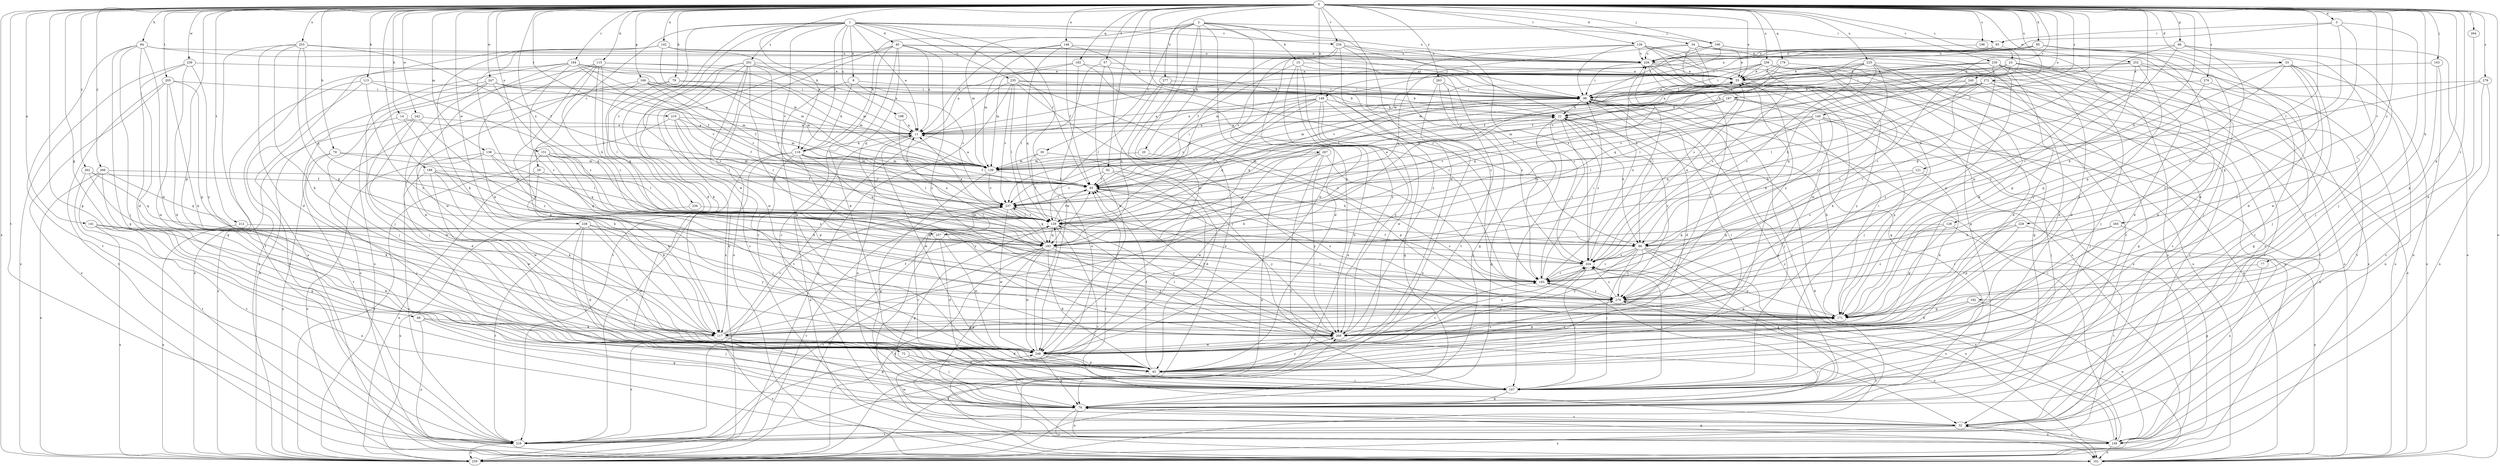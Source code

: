 strict digraph  {
0;
1;
2;
3;
8;
11;
14;
15;
20;
21;
23;
29;
30;
32;
33;
34;
40;
43;
55;
57;
65;
66;
68;
72;
76;
77;
78;
79;
84;
85;
86;
92;
93;
96;
103;
106;
107;
113;
115;
116;
117;
121;
126;
128;
129;
138;
139;
140;
141;
142;
146;
148;
149;
151;
161;
166;
171;
179;
182;
183;
184;
187;
188;
192;
193;
196;
198;
201;
204;
205;
210;
212;
216;
225;
226;
228;
230;
234;
235;
236;
237;
238;
239;
240;
242;
247;
248;
252;
253;
256;
257;
259;
262;
263;
264;
265;
266;
267;
269;
272;
276;
277;
278;
279;
0 -> 3  [label=a];
0 -> 14  [label=b];
0 -> 23  [label=c];
0 -> 33  [label=d];
0 -> 34  [label=d];
0 -> 55  [label=e];
0 -> 57  [label=f];
0 -> 65  [label=f];
0 -> 66  [label=g];
0 -> 68  [label=g];
0 -> 72  [label=g];
0 -> 76  [label=g];
0 -> 77  [label=h];
0 -> 78  [label=h];
0 -> 79  [label=h];
0 -> 84  [label=h];
0 -> 85  [label=h];
0 -> 86  [label=h];
0 -> 92  [label=i];
0 -> 103  [label=j];
0 -> 106  [label=j];
0 -> 113  [label=k];
0 -> 115  [label=k];
0 -> 116  [label=k];
0 -> 121  [label=l];
0 -> 126  [label=l];
0 -> 128  [label=l];
0 -> 138  [label=m];
0 -> 140  [label=n];
0 -> 141  [label=n];
0 -> 142  [label=n];
0 -> 146  [label=n];
0 -> 148  [label=n];
0 -> 151  [label=o];
0 -> 161  [label=o];
0 -> 166  [label=p];
0 -> 171  [label=p];
0 -> 179  [label=q];
0 -> 182  [label=q];
0 -> 184  [label=r];
0 -> 187  [label=r];
0 -> 188  [label=r];
0 -> 192  [label=r];
0 -> 193  [label=r];
0 -> 196  [label=s];
0 -> 205  [label=t];
0 -> 210  [label=t];
0 -> 212  [label=t];
0 -> 216  [label=t];
0 -> 225  [label=u];
0 -> 228  [label=v];
0 -> 230  [label=v];
0 -> 234  [label=v];
0 -> 238  [label=w];
0 -> 239  [label=w];
0 -> 240  [label=w];
0 -> 242  [label=w];
0 -> 247  [label=w];
0 -> 248  [label=w];
0 -> 252  [label=x];
0 -> 253  [label=x];
0 -> 256  [label=x];
0 -> 257  [label=x];
0 -> 259  [label=x];
0 -> 262  [label=y];
0 -> 263  [label=y];
0 -> 264  [label=y];
0 -> 265  [label=y];
0 -> 266  [label=y];
0 -> 272  [label=z];
0 -> 276  [label=z];
0 -> 277  [label=z];
0 -> 278  [label=z];
1 -> 8  [label=a];
1 -> 11  [label=a];
1 -> 29  [label=c];
1 -> 40  [label=d];
1 -> 43  [label=d];
1 -> 65  [label=f];
1 -> 106  [label=j];
1 -> 116  [label=k];
1 -> 161  [label=o];
1 -> 198  [label=s];
1 -> 201  [label=s];
1 -> 226  [label=u];
1 -> 234  [label=v];
1 -> 235  [label=v];
1 -> 236  [label=v];
1 -> 237  [label=v];
1 -> 248  [label=w];
2 -> 15  [label=b];
2 -> 20  [label=b];
2 -> 30  [label=c];
2 -> 93  [label=i];
2 -> 116  [label=k];
2 -> 139  [label=m];
2 -> 204  [label=s];
2 -> 248  [label=w];
2 -> 259  [label=x];
2 -> 267  [label=y];
2 -> 269  [label=y];
3 -> 93  [label=i];
3 -> 107  [label=j];
3 -> 148  [label=n];
3 -> 171  [label=p];
3 -> 279  [label=z];
8 -> 96  [label=i];
8 -> 116  [label=k];
8 -> 237  [label=v];
8 -> 248  [label=w];
11 -> 116  [label=k];
11 -> 248  [label=w];
14 -> 11  [label=a];
14 -> 171  [label=p];
14 -> 259  [label=x];
15 -> 43  [label=d];
15 -> 55  [label=e];
15 -> 129  [label=l];
15 -> 149  [label=n];
15 -> 204  [label=s];
15 -> 269  [label=y];
20 -> 139  [label=m];
20 -> 171  [label=p];
21 -> 11  [label=a];
21 -> 76  [label=g];
21 -> 86  [label=h];
21 -> 107  [label=j];
21 -> 193  [label=r];
21 -> 204  [label=s];
21 -> 279  [label=z];
23 -> 21  [label=b];
23 -> 32  [label=c];
23 -> 43  [label=d];
23 -> 55  [label=e];
23 -> 96  [label=i];
23 -> 183  [label=q];
23 -> 216  [label=t];
29 -> 65  [label=f];
29 -> 117  [label=k];
29 -> 259  [label=x];
30 -> 43  [label=d];
30 -> 129  [label=l];
30 -> 139  [label=m];
32 -> 65  [label=f];
32 -> 149  [label=n];
32 -> 216  [label=t];
32 -> 248  [label=w];
32 -> 259  [label=x];
33 -> 55  [label=e];
33 -> 107  [label=j];
33 -> 161  [label=o];
33 -> 171  [label=p];
33 -> 248  [label=w];
33 -> 269  [label=y];
33 -> 279  [label=z];
34 -> 32  [label=c];
34 -> 55  [label=e];
34 -> 117  [label=k];
34 -> 183  [label=q];
34 -> 226  [label=u];
34 -> 259  [label=x];
34 -> 269  [label=y];
40 -> 11  [label=a];
40 -> 32  [label=c];
40 -> 43  [label=d];
40 -> 96  [label=i];
40 -> 161  [label=o];
40 -> 183  [label=q];
40 -> 226  [label=u];
40 -> 259  [label=x];
40 -> 269  [label=y];
43 -> 65  [label=f];
43 -> 96  [label=i];
43 -> 107  [label=j];
43 -> 269  [label=y];
55 -> 96  [label=i];
55 -> 107  [label=j];
55 -> 117  [label=k];
55 -> 183  [label=q];
55 -> 269  [label=y];
57 -> 55  [label=e];
57 -> 107  [label=j];
57 -> 129  [label=l];
57 -> 248  [label=w];
65 -> 237  [label=v];
65 -> 269  [label=y];
65 -> 279  [label=z];
66 -> 86  [label=h];
66 -> 107  [label=j];
66 -> 161  [label=o];
66 -> 171  [label=p];
66 -> 193  [label=r];
66 -> 226  [label=u];
68 -> 76  [label=g];
68 -> 107  [label=j];
68 -> 117  [label=k];
68 -> 161  [label=o];
72 -> 43  [label=d];
72 -> 107  [label=j];
76 -> 11  [label=a];
76 -> 32  [label=c];
76 -> 96  [label=i];
76 -> 149  [label=n];
76 -> 161  [label=o];
77 -> 76  [label=g];
77 -> 193  [label=r];
78 -> 107  [label=j];
78 -> 129  [label=l];
78 -> 139  [label=m];
78 -> 259  [label=x];
79 -> 96  [label=i];
79 -> 129  [label=l];
79 -> 139  [label=m];
79 -> 161  [label=o];
84 -> 43  [label=d];
84 -> 76  [label=g];
84 -> 96  [label=i];
84 -> 107  [label=j];
84 -> 216  [label=t];
84 -> 226  [label=u];
84 -> 248  [label=w];
85 -> 11  [label=a];
85 -> 43  [label=d];
85 -> 96  [label=i];
85 -> 107  [label=j];
85 -> 226  [label=u];
85 -> 248  [label=w];
86 -> 76  [label=g];
86 -> 107  [label=j];
86 -> 149  [label=n];
86 -> 161  [label=o];
86 -> 193  [label=r];
86 -> 204  [label=s];
86 -> 269  [label=y];
86 -> 279  [label=z];
92 -> 65  [label=f];
92 -> 86  [label=h];
92 -> 216  [label=t];
92 -> 237  [label=v];
93 -> 226  [label=u];
93 -> 237  [label=v];
93 -> 269  [label=y];
96 -> 21  [label=b];
96 -> 43  [label=d];
96 -> 55  [label=e];
96 -> 76  [label=g];
96 -> 107  [label=j];
96 -> 139  [label=m];
96 -> 183  [label=q];
103 -> 55  [label=e];
103 -> 149  [label=n];
103 -> 171  [label=p];
106 -> 32  [label=c];
106 -> 96  [label=i];
106 -> 107  [label=j];
106 -> 139  [label=m];
106 -> 171  [label=p];
106 -> 226  [label=u];
107 -> 76  [label=g];
107 -> 204  [label=s];
107 -> 237  [label=v];
113 -> 96  [label=i];
113 -> 183  [label=q];
113 -> 216  [label=t];
113 -> 259  [label=x];
113 -> 279  [label=z];
115 -> 55  [label=e];
115 -> 86  [label=h];
115 -> 117  [label=k];
115 -> 129  [label=l];
115 -> 139  [label=m];
115 -> 193  [label=r];
115 -> 259  [label=x];
115 -> 269  [label=y];
116 -> 65  [label=f];
116 -> 107  [label=j];
116 -> 117  [label=k];
116 -> 129  [label=l];
116 -> 139  [label=m];
116 -> 183  [label=q];
116 -> 216  [label=t];
116 -> 269  [label=y];
117 -> 21  [label=b];
117 -> 43  [label=d];
117 -> 65  [label=f];
117 -> 76  [label=g];
117 -> 161  [label=o];
117 -> 216  [label=t];
117 -> 237  [label=v];
121 -> 65  [label=f];
121 -> 117  [label=k];
121 -> 204  [label=s];
126 -> 76  [label=g];
126 -> 96  [label=i];
126 -> 204  [label=s];
126 -> 216  [label=t];
126 -> 226  [label=u];
126 -> 237  [label=v];
126 -> 248  [label=w];
126 -> 259  [label=x];
128 -> 171  [label=p];
128 -> 183  [label=q];
128 -> 216  [label=t];
128 -> 279  [label=z];
129 -> 11  [label=a];
129 -> 32  [label=c];
129 -> 65  [label=f];
129 -> 76  [label=g];
129 -> 183  [label=q];
129 -> 204  [label=s];
129 -> 237  [label=v];
138 -> 139  [label=m];
138 -> 161  [label=o];
138 -> 183  [label=q];
138 -> 248  [label=w];
138 -> 279  [label=z];
139 -> 11  [label=a];
139 -> 65  [label=f];
139 -> 76  [label=g];
139 -> 96  [label=i];
139 -> 237  [label=v];
140 -> 11  [label=a];
140 -> 86  [label=h];
140 -> 107  [label=j];
140 -> 129  [label=l];
140 -> 149  [label=n];
140 -> 171  [label=p];
140 -> 183  [label=q];
140 -> 237  [label=v];
141 -> 86  [label=h];
141 -> 149  [label=n];
141 -> 248  [label=w];
141 -> 259  [label=x];
142 -> 11  [label=a];
142 -> 96  [label=i];
142 -> 117  [label=k];
142 -> 139  [label=m];
142 -> 161  [label=o];
142 -> 171  [label=p];
142 -> 226  [label=u];
146 -> 11  [label=a];
146 -> 65  [label=f];
146 -> 86  [label=h];
146 -> 139  [label=m];
146 -> 183  [label=q];
146 -> 226  [label=u];
148 -> 11  [label=a];
148 -> 21  [label=b];
148 -> 76  [label=g];
148 -> 129  [label=l];
148 -> 183  [label=q];
148 -> 237  [label=v];
148 -> 248  [label=w];
148 -> 269  [label=y];
149 -> 32  [label=c];
149 -> 76  [label=g];
149 -> 96  [label=i];
149 -> 161  [label=o];
149 -> 204  [label=s];
151 -> 117  [label=k];
151 -> 129  [label=l];
151 -> 139  [label=m];
151 -> 171  [label=p];
151 -> 193  [label=r];
151 -> 259  [label=x];
161 -> 11  [label=a];
161 -> 21  [label=b];
161 -> 55  [label=e];
166 -> 21  [label=b];
166 -> 65  [label=f];
166 -> 96  [label=i];
166 -> 107  [label=j];
166 -> 139  [label=m];
166 -> 183  [label=q];
166 -> 237  [label=v];
171 -> 21  [label=b];
171 -> 96  [label=i];
171 -> 117  [label=k];
171 -> 237  [label=v];
171 -> 269  [label=y];
179 -> 43  [label=d];
179 -> 55  [label=e];
179 -> 65  [label=f];
179 -> 129  [label=l];
182 -> 11  [label=a];
182 -> 55  [label=e];
182 -> 139  [label=m];
182 -> 193  [label=r];
182 -> 248  [label=w];
183 -> 11  [label=a];
183 -> 43  [label=d];
183 -> 76  [label=g];
183 -> 204  [label=s];
183 -> 216  [label=t];
183 -> 248  [label=w];
183 -> 259  [label=x];
183 -> 269  [label=y];
184 -> 21  [label=b];
184 -> 55  [label=e];
184 -> 65  [label=f];
184 -> 107  [label=j];
184 -> 139  [label=m];
184 -> 193  [label=r];
184 -> 237  [label=v];
184 -> 248  [label=w];
184 -> 259  [label=x];
187 -> 11  [label=a];
187 -> 21  [label=b];
187 -> 65  [label=f];
187 -> 107  [label=j];
187 -> 139  [label=m];
187 -> 279  [label=z];
188 -> 65  [label=f];
188 -> 117  [label=k];
188 -> 183  [label=q];
188 -> 216  [label=t];
188 -> 248  [label=w];
188 -> 279  [label=z];
192 -> 117  [label=k];
192 -> 149  [label=n];
192 -> 171  [label=p];
193 -> 65  [label=f];
193 -> 96  [label=i];
193 -> 226  [label=u];
193 -> 279  [label=z];
196 -> 193  [label=r];
196 -> 226  [label=u];
198 -> 11  [label=a];
198 -> 237  [label=v];
201 -> 11  [label=a];
201 -> 32  [label=c];
201 -> 55  [label=e];
201 -> 117  [label=k];
201 -> 129  [label=l];
201 -> 193  [label=r];
201 -> 216  [label=t];
201 -> 248  [label=w];
201 -> 279  [label=z];
204 -> 55  [label=e];
204 -> 107  [label=j];
204 -> 171  [label=p];
204 -> 193  [label=r];
204 -> 226  [label=u];
205 -> 96  [label=i];
205 -> 117  [label=k];
205 -> 161  [label=o];
205 -> 171  [label=p];
205 -> 216  [label=t];
205 -> 248  [label=w];
210 -> 11  [label=a];
210 -> 65  [label=f];
210 -> 117  [label=k];
210 -> 129  [label=l];
210 -> 139  [label=m];
210 -> 237  [label=v];
212 -> 86  [label=h];
212 -> 259  [label=x];
216 -> 259  [label=x];
225 -> 32  [label=c];
225 -> 43  [label=d];
225 -> 55  [label=e];
225 -> 86  [label=h];
225 -> 117  [label=k];
225 -> 129  [label=l];
225 -> 139  [label=m];
225 -> 193  [label=r];
225 -> 204  [label=s];
226 -> 55  [label=e];
226 -> 76  [label=g];
226 -> 96  [label=i];
226 -> 161  [label=o];
226 -> 259  [label=x];
226 -> 269  [label=y];
228 -> 86  [label=h];
228 -> 149  [label=n];
228 -> 171  [label=p];
228 -> 279  [label=z];
230 -> 11  [label=a];
230 -> 43  [label=d];
230 -> 55  [label=e];
230 -> 65  [label=f];
230 -> 107  [label=j];
230 -> 161  [label=o];
230 -> 171  [label=p];
230 -> 216  [label=t];
230 -> 269  [label=y];
234 -> 65  [label=f];
234 -> 86  [label=h];
234 -> 226  [label=u];
234 -> 248  [label=w];
234 -> 269  [label=y];
234 -> 279  [label=z];
235 -> 21  [label=b];
235 -> 96  [label=i];
235 -> 129  [label=l];
235 -> 171  [label=p];
235 -> 216  [label=t];
235 -> 237  [label=v];
235 -> 259  [label=x];
235 -> 279  [label=z];
236 -> 129  [label=l];
236 -> 259  [label=x];
237 -> 129  [label=l];
237 -> 183  [label=q];
237 -> 248  [label=w];
237 -> 269  [label=y];
237 -> 257  [label=m];
238 -> 43  [label=d];
238 -> 107  [label=j];
238 -> 183  [label=q];
238 -> 216  [label=t];
238 -> 248  [label=w];
238 -> 269  [label=y];
239 -> 43  [label=d];
239 -> 55  [label=e];
239 -> 76  [label=g];
239 -> 259  [label=x];
239 -> 269  [label=y];
240 -> 32  [label=c];
240 -> 76  [label=g];
240 -> 96  [label=i];
240 -> 129  [label=l];
240 -> 193  [label=r];
242 -> 11  [label=a];
242 -> 43  [label=d];
242 -> 216  [label=t];
242 -> 248  [label=w];
242 -> 279  [label=z];
247 -> 11  [label=a];
247 -> 96  [label=i];
247 -> 107  [label=j];
247 -> 139  [label=m];
247 -> 204  [label=s];
247 -> 248  [label=w];
247 -> 259  [label=x];
248 -> 43  [label=d];
248 -> 76  [label=g];
248 -> 107  [label=j];
248 -> 129  [label=l];
248 -> 193  [label=r];
248 -> 204  [label=s];
248 -> 279  [label=z];
252 -> 55  [label=e];
252 -> 65  [label=f];
252 -> 161  [label=o];
252 -> 171  [label=p];
252 -> 259  [label=x];
252 -> 269  [label=y];
253 -> 43  [label=d];
253 -> 65  [label=f];
253 -> 117  [label=k];
253 -> 171  [label=p];
253 -> 183  [label=q];
253 -> 216  [label=t];
253 -> 226  [label=u];
256 -> 43  [label=d];
256 -> 55  [label=e];
256 -> 76  [label=g];
256 -> 96  [label=i];
256 -> 139  [label=m];
256 -> 204  [label=s];
256 -> 237  [label=v];
256 -> 259  [label=x];
256 -> 279  [label=z];
257 -> 43  [label=d];
257 -> 55  [label=e];
257 -> 161  [label=o];
257 -> 248  [label=w];
259 -> 129  [label=l];
259 -> 193  [label=r];
259 -> 237  [label=v];
259 -> 269  [label=y];
259 -> 279  [label=z];
262 -> 65  [label=f];
262 -> 117  [label=k];
262 -> 183  [label=q];
262 -> 216  [label=t];
263 -> 76  [label=g];
263 -> 96  [label=i];
263 -> 193  [label=r];
263 -> 259  [label=x];
264 -> 43  [label=d];
265 -> 161  [label=o];
265 -> 183  [label=q];
265 -> 279  [label=z];
266 -> 65  [label=f];
266 -> 76  [label=g];
266 -> 183  [label=q];
266 -> 216  [label=t];
266 -> 259  [label=x];
267 -> 32  [label=c];
267 -> 139  [label=m];
267 -> 149  [label=n];
267 -> 193  [label=r];
267 -> 248  [label=w];
267 -> 269  [label=y];
269 -> 65  [label=f];
269 -> 129  [label=l];
269 -> 171  [label=p];
269 -> 204  [label=s];
269 -> 248  [label=w];
272 -> 21  [label=b];
272 -> 32  [label=c];
272 -> 65  [label=f];
272 -> 76  [label=g];
272 -> 96  [label=i];
272 -> 129  [label=l];
272 -> 161  [label=o];
272 -> 183  [label=q];
272 -> 237  [label=v];
276 -> 86  [label=h];
276 -> 96  [label=i];
276 -> 149  [label=n];
277 -> 96  [label=i];
277 -> 129  [label=l];
277 -> 183  [label=q];
277 -> 204  [label=s];
278 -> 32  [label=c];
278 -> 96  [label=i];
278 -> 149  [label=n];
278 -> 183  [label=q];
279 -> 161  [label=o];
279 -> 171  [label=p];
279 -> 204  [label=s];
}

